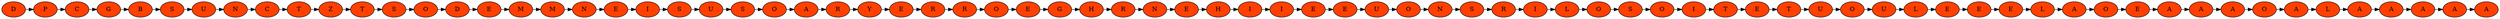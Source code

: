 digraph B{
nodo900029486 -> nodo104313475
{rank = same; nodo900029486 nodo104313475}
nodo900029486[label="D",style=filled, fillcolor="#FF4000"]
nodo104313475 -> nodo424781547
{rank = same; nodo104313475 nodo424781547}
nodo104313475[label="P",style=filled, fillcolor="#FF4000"]
nodo424781547 -> nodo183602041
{rank = same; nodo424781547 nodo183602041}
nodo424781547[label="C",style=filled, fillcolor="#FF4000"]
nodo183602041 -> nodo363520549
{rank = same; nodo183602041 nodo363520549}
nodo183602041[label="G",style=filled, fillcolor="#FF4000"]
nodo363520549 -> nodo775088569
{rank = same; nodo363520549 nodo775088569}
nodo363520549[label="B",style=filled, fillcolor="#FF4000"]
nodo775088569 -> nodo977302634
{rank = same; nodo775088569 nodo977302634}
nodo775088569[label="S",style=filled, fillcolor="#FF4000"]
nodo977302634 -> nodo1013750296
{rank = same; nodo977302634 nodo1013750296}
nodo977302634[label="U",style=filled, fillcolor="#FF4000"]
nodo1013750296 -> nodo2123758714
{rank = same; nodo1013750296 nodo2123758714}
nodo1013750296[label="N",style=filled, fillcolor="#FF4000"]
nodo2123758714 -> nodo1196670256
{rank = same; nodo2123758714 nodo1196670256}
nodo2123758714[label="C",style=filled, fillcolor="#FF4000"]
nodo1196670256 -> nodo2122936980
{rank = same; nodo1196670256 nodo2122936980}
nodo1196670256[label="T",style=filled, fillcolor="#FF4000"]
nodo2122936980 -> nodo653105927
{rank = same; nodo2122936980 nodo653105927}
nodo2122936980[label="Z",style=filled, fillcolor="#FF4000"]
nodo653105927 -> nodo2009781644
{rank = same; nodo653105927 nodo2009781644}
nodo653105927[label="T",style=filled, fillcolor="#FF4000"]
nodo2009781644 -> nodo766135416
{rank = same; nodo2009781644 nodo766135416}
nodo2009781644[label="S",style=filled, fillcolor="#FF4000"]
nodo766135416 -> nodo411207307
{rank = same; nodo766135416 nodo411207307}
nodo766135416[label="O",style=filled, fillcolor="#FF4000"]
nodo411207307 -> nodo1383928639
{rank = same; nodo411207307 nodo1383928639}
nodo411207307[label="D",style=filled, fillcolor="#FF4000"]
nodo1383928639 -> nodo1941625417
{rank = same; nodo1383928639 nodo1941625417}
nodo1383928639[label="E",style=filled, fillcolor="#FF4000"]
nodo1941625417 -> nodo202150346
{rank = same; nodo1941625417 nodo202150346}
nodo1941625417[label="M",style=filled, fillcolor="#FF4000"]
nodo202150346 -> nodo11991070
{rank = same; nodo202150346 nodo11991070}
nodo202150346[label="M",style=filled, fillcolor="#FF4000"]
nodo11991070 -> nodo979957724
{rank = same; nodo11991070 nodo979957724}
nodo11991070[label="N",style=filled, fillcolor="#FF4000"]
nodo979957724 -> nodo530909770
{rank = same; nodo979957724 nodo530909770}
nodo979957724[label="E",style=filled, fillcolor="#FF4000"]
nodo530909770 -> nodo2001689269
{rank = same; nodo530909770 nodo2001689269}
nodo530909770[label="I",style=filled, fillcolor="#FF4000"]
nodo2001689269 -> nodo1083062858
{rank = same; nodo2001689269 nodo1083062858}
nodo2001689269[label="S",style=filled, fillcolor="#FF4000"]
nodo1083062858 -> nodo1025897360
{rank = same; nodo1083062858 nodo1025897360}
nodo1083062858[label="U",style=filled, fillcolor="#FF4000"]
nodo1025897360 -> nodo174414116
{rank = same; nodo1025897360 nodo174414116}
nodo1025897360[label="S",style=filled, fillcolor="#FF4000"]
nodo174414116 -> nodo124919855
{rank = same; nodo174414116 nodo124919855}
nodo174414116[label="O",style=filled, fillcolor="#FF4000"]
nodo124919855 -> nodo908007137
{rank = same; nodo124919855 nodo908007137}
nodo124919855[label="A",style=filled, fillcolor="#FF4000"]
nodo908007137 -> nodo615832257
{rank = same; nodo908007137 nodo615832257}
nodo908007137[label="R",style=filled, fillcolor="#FF4000"]
nodo615832257 -> nodo79170314
{rank = same; nodo615832257 nodo79170314}
nodo615832257[label="Y",style=filled, fillcolor="#FF4000"]
nodo79170314 -> nodo308097258
{rank = same; nodo79170314 nodo308097258}
nodo79170314[label="E",style=filled, fillcolor="#FF4000"]
nodo308097258 -> nodo1547404382
{rank = same; nodo308097258 nodo1547404382}
nodo308097258[label="R",style=filled, fillcolor="#FF4000"]
nodo1547404382 -> nodo1591422922
{rank = same; nodo1547404382 nodo1591422922}
nodo1547404382[label="R",style=filled, fillcolor="#FF4000"]
nodo1591422922 -> nodo444571456
{rank = same; nodo1591422922 nodo444571456}
nodo1591422922[label="O",style=filled, fillcolor="#FF4000"]
nodo444571456 -> nodo1633560197
{rank = same; nodo444571456 nodo1633560197}
nodo444571456[label="E",style=filled, fillcolor="#FF4000"]
nodo1633560197 -> nodo1632065412
{rank = same; nodo1633560197 nodo1632065412}
nodo1633560197[label="G",style=filled, fillcolor="#FF4000"]
nodo1632065412 -> nodo1717932313
{rank = same; nodo1632065412 nodo1717932313}
nodo1632065412[label="H",style=filled, fillcolor="#FF4000"]
nodo1717932313 -> nodo427786
{rank = same; nodo1717932313 nodo427786}
nodo1717932313[label="R",style=filled, fillcolor="#FF4000"]
nodo427786 -> nodo276624257
{rank = same; nodo427786 nodo276624257}
nodo427786[label="N",style=filled, fillcolor="#FF4000"]
nodo276624257 -> nodo1264348541
{rank = same; nodo276624257 nodo1264348541}
nodo276624257[label="E",style=filled, fillcolor="#FF4000"]
nodo1264348541 -> nodo33280086
{rank = same; nodo1264348541 nodo33280086}
nodo1264348541[label="H",style=filled, fillcolor="#FF4000"]
nodo33280086 -> nodo896612788
{rank = same; nodo33280086 nodo896612788}
nodo33280086[label="I",style=filled, fillcolor="#FF4000"]
nodo896612788 -> nodo1122382944
{rank = same; nodo896612788 nodo1122382944}
nodo896612788[label="I",style=filled, fillcolor="#FF4000"]
nodo1122382944 -> nodo1786355396
{rank = same; nodo1122382944 nodo1786355396}
nodo1122382944[label="E",style=filled, fillcolor="#FF4000"]
nodo1786355396 -> nodo903842493
{rank = same; nodo1786355396 nodo903842493}
nodo1786355396[label="E",style=filled, fillcolor="#FF4000"]
nodo903842493 -> nodo157268267
{rank = same; nodo903842493 nodo157268267}
nodo903842493[label="U",style=filled, fillcolor="#FF4000"]
nodo157268267 -> nodo2062145876
{rank = same; nodo157268267 nodo2062145876}
nodo157268267[label="O",style=filled, fillcolor="#FF4000"]
nodo2062145876 -> nodo1556146035
{rank = same; nodo2062145876 nodo1556146035}
nodo2062145876[label="N",style=filled, fillcolor="#FF4000"]
nodo1556146035 -> nodo352523316
{rank = same; nodo1556146035 nodo352523316}
nodo1556146035[label="S",style=filled, fillcolor="#FF4000"]
nodo352523316 -> nodo1642164574
{rank = same; nodo352523316 nodo1642164574}
nodo352523316[label="R",style=filled, fillcolor="#FF4000"]
nodo1642164574 -> nodo1442199375
{rank = same; nodo1642164574 nodo1442199375}
nodo1642164574[label="I",style=filled, fillcolor="#FF4000"]
nodo1442199375 -> nodo248949245
{rank = same; nodo1442199375 nodo248949245}
nodo1442199375[label="L",style=filled, fillcolor="#FF4000"]
nodo248949245 -> nodo66698919
{rank = same; nodo248949245 nodo66698919}
nodo248949245[label="O",style=filled, fillcolor="#FF4000"]
nodo66698919 -> nodo1769489415
{rank = same; nodo66698919 nodo1769489415}
nodo66698919[label="S",style=filled, fillcolor="#FF4000"]
nodo1769489415 -> nodo223365672
{rank = same; nodo1769489415 nodo223365672}
nodo1769489415[label="O",style=filled, fillcolor="#FF4000"]
nodo223365672 -> nodo913478462
{rank = same; nodo223365672 nodo913478462}
nodo223365672[label="I",style=filled, fillcolor="#FF4000"]
nodo913478462 -> nodo2016415697
{rank = same; nodo913478462 nodo2016415697}
nodo913478462[label="T",style=filled, fillcolor="#FF4000"]
nodo2016415697 -> nodo1405301932
{rank = same; nodo2016415697 nodo1405301932}
nodo2016415697[label="E",style=filled, fillcolor="#FF4000"]
nodo1405301932 -> nodo1548563958
{rank = same; nodo1405301932 nodo1548563958}
nodo1405301932[label="T",style=filled, fillcolor="#FF4000"]
nodo1548563958 -> nodo2122622498
{rank = same; nodo1548563958 nodo2122622498}
nodo1548563958[label="U",style=filled, fillcolor="#FF4000"]
nodo2122622498 -> nodo112357540
{rank = same; nodo2122622498 nodo112357540}
nodo2122622498[label="O",style=filled, fillcolor="#FF4000"]
nodo112357540 -> nodo1285444234
{rank = same; nodo112357540 nodo1285444234}
nodo112357540[label="U",style=filled, fillcolor="#FF4000"]
nodo1285444234 -> nodo2043227242
{rank = same; nodo1285444234 nodo2043227242}
nodo1285444234[label="L",style=filled, fillcolor="#FF4000"]
nodo2043227242 -> nodo581378247
{rank = same; nodo2043227242 nodo581378247}
nodo2043227242[label="E",style=filled, fillcolor="#FF4000"]
nodo581378247 -> nodo931484519
{rank = same; nodo581378247 nodo931484519}
nodo581378247[label="E",style=filled, fillcolor="#FF4000"]
nodo931484519 -> nodo162614559
{rank = same; nodo931484519 nodo162614559}
nodo931484519[label="E",style=filled, fillcolor="#FF4000"]
nodo162614559 -> nodo959154751
{rank = same; nodo162614559 nodo959154751}
nodo162614559[label="L",style=filled, fillcolor="#FF4000"]
nodo959154751 -> nodo571548869
{rank = same; nodo959154751 nodo571548869}
nodo959154751[label="A",style=filled, fillcolor="#FF4000"]
nodo571548869 -> nodo1066554763
{rank = same; nodo571548869 nodo1066554763}
nodo571548869[label="O",style=filled, fillcolor="#FF4000"]
nodo1066554763 -> nodo1011363539
{rank = same; nodo1066554763 nodo1011363539}
nodo1066554763[label="E",style=filled, fillcolor="#FF4000"]
nodo1011363539 -> nodo1507275031
{rank = same; nodo1011363539 nodo1507275031}
nodo1011363539[label="A",style=filled, fillcolor="#FF4000"]
nodo1507275031 -> nodo1917518308
{rank = same; nodo1507275031 nodo1917518308}
nodo1507275031[label="A",style=filled, fillcolor="#FF4000"]
nodo1917518308 -> nodo1599613995
{rank = same; nodo1917518308 nodo1599613995}
nodo1917518308[label="A",style=filled, fillcolor="#FF4000"]
nodo1599613995 -> nodo580632485
{rank = same; nodo1599613995 nodo580632485}
nodo1599613995[label="O",style=filled, fillcolor="#FF4000"]
nodo580632485 -> nodo1109683560
{rank = same; nodo580632485 nodo1109683560}
nodo580632485[label="A",style=filled, fillcolor="#FF4000"]
nodo1109683560 -> nodo1758073065
{rank = same; nodo1109683560 nodo1758073065}
nodo1109683560[label="L",style=filled, fillcolor="#FF4000"]
nodo1758073065 -> nodo1995264175
{rank = same; nodo1758073065 nodo1995264175}
nodo1758073065[label="A",style=filled, fillcolor="#FF4000"]
nodo1995264175 -> nodo158641984
{rank = same; nodo1995264175 nodo158641984}
nodo1995264175[label="A",style=filled, fillcolor="#FF4000"]
nodo158641984 -> nodo1759173675
{rank = same; nodo158641984 nodo1759173675}
nodo158641984[label="A",style=filled, fillcolor="#FF4000"]
nodo1759173675 -> nodo1353696385
{rank = same; nodo1759173675 nodo1353696385}
nodo1759173675[label="A",style=filled, fillcolor="#FF4000"]
nodo1353696385[label="A",style=filled, fillcolor="#FF4000"]
}
